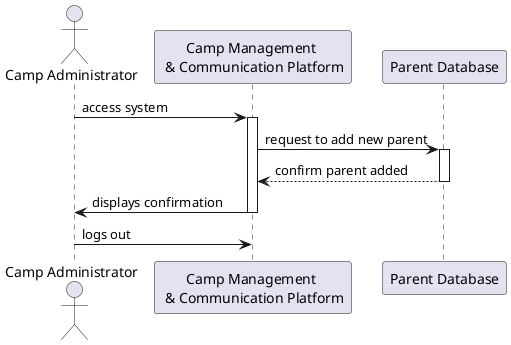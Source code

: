 @startuml
actor "Camp Administrator" as admin
participant "Camp Management \n & Communication Platform" as platform
participant "Parent Database" as database

admin -> platform : access system
activate platform

platform -> database : request to add new parent
activate database
database --> platform : confirm parent added
deactivate database

platform -> admin : displays confirmation
deactivate platform

admin -> platform : logs out
@enduml